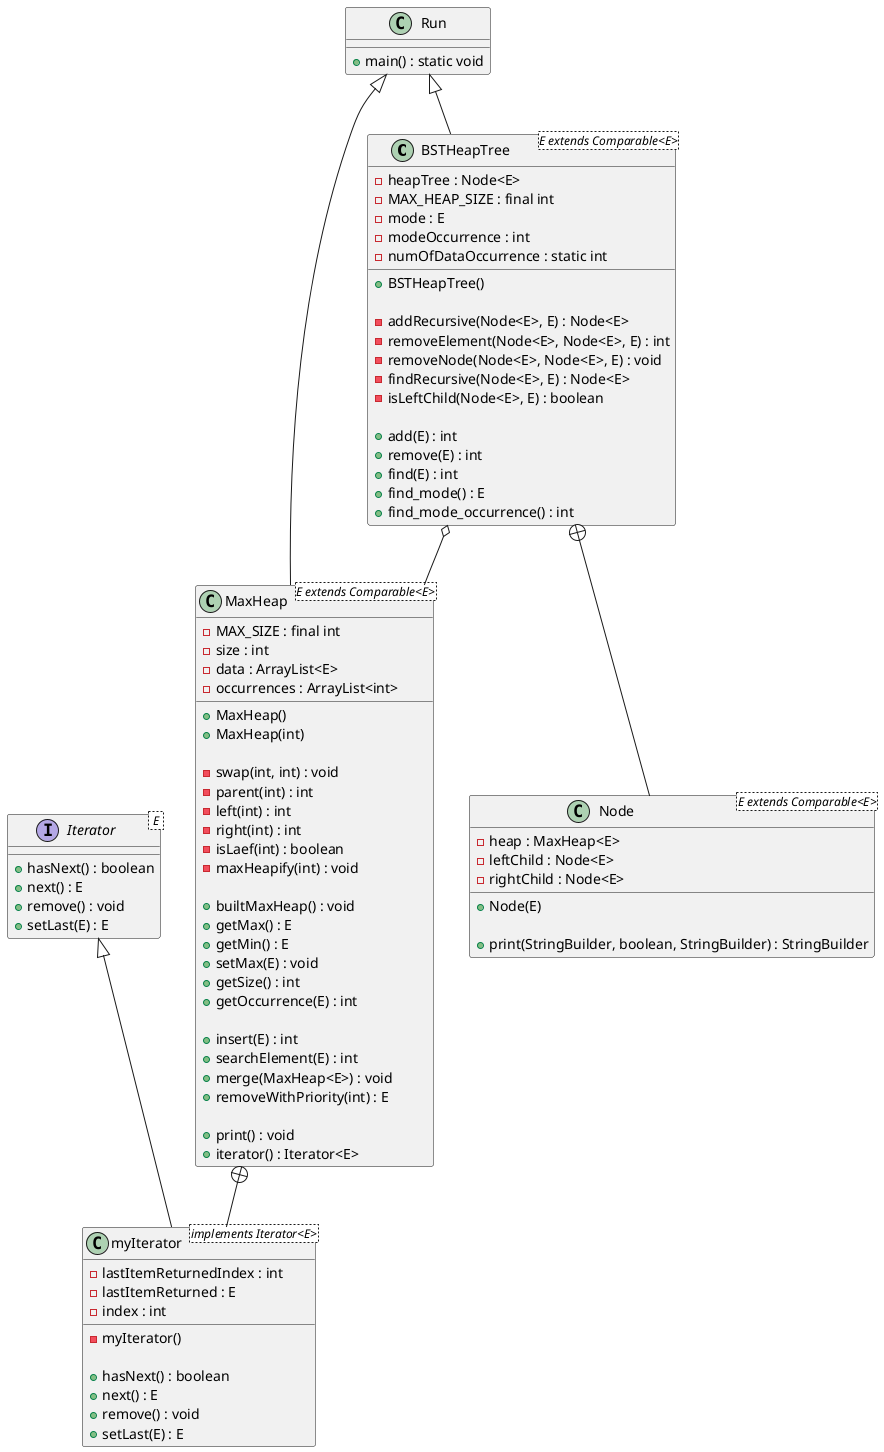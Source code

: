 @startuml
'https://plantuml.com/class-diagram

class BSTHeapTree<E extends Comparable<E>> {
    - heapTree : Node<E>
    - MAX_HEAP_SIZE : final int
    - mode : E
    - modeOccurrence : int
    - numOfDataOccurrence : static int

    + BSTHeapTree()

    - addRecursive(Node<E>, E) : Node<E>
    - removeElement(Node<E>, Node<E>, E) : int
    - removeNode(Node<E>, Node<E>, E) : void
    - findRecursive(Node<E>, E) : Node<E>
    - isLeftChild(Node<E>, E) : boolean

    + add(E) : int
    + remove(E) : int
    + find(E) : int
    + find_mode() : E
    + find_mode_occurrence() : int

}

class MaxHeap<E extends Comparable<E>> {
    - MAX_SIZE : final int
    - size : int
    - data : ArrayList<E>
    - occurrences : ArrayList<int>


    + MaxHeap()
    + MaxHeap(int)

    - swap(int, int) : void
    - parent(int) : int
    - left(int) : int
    - right(int) : int
    - isLaef(int) : boolean
    - maxHeapify(int) : void

    + builtMaxHeap() : void
    + getMax() : E
    + getMin() : E
    + setMax(E) : void
    + getSize() : int
    + getOccurrence(E) : int

    + insert(E) : int
    + searchElement(E) : int
    + merge(MaxHeap<E>) : void
    + removeWithPriority(int) : E

    + print() : void
    + iterator() : Iterator<E>

}

interface Iterator< E > {
    + hasNext() : boolean
    + next() : E
    + remove() : void
    + setLast(E) : E
}

class Node<E extends Comparable<E>> {
    - heap : MaxHeap<E>
    - leftChild : Node<E>
    - rightChild : Node<E>

    + Node(E)

    + print(StringBuilder, boolean, StringBuilder) : StringBuilder
}

class myIterator<implements Iterator<E>> {
    - lastItemReturnedIndex : int
    - lastItemReturned : E
    - index : int

    - myIterator()

    + hasNext() : boolean
    + next() : E
    + remove() : void
    + setLast(E) : E
}

class Run {
    + main() : static void
}

'Linking'
Iterator <|-- myIterator

MaxHeap +-- myIterator

BSTHeapTree +-- Node

BSTHeapTree o-- MaxHeap

Run <|-- BSTHeapTree

Run <|-- MaxHeap


@enduml